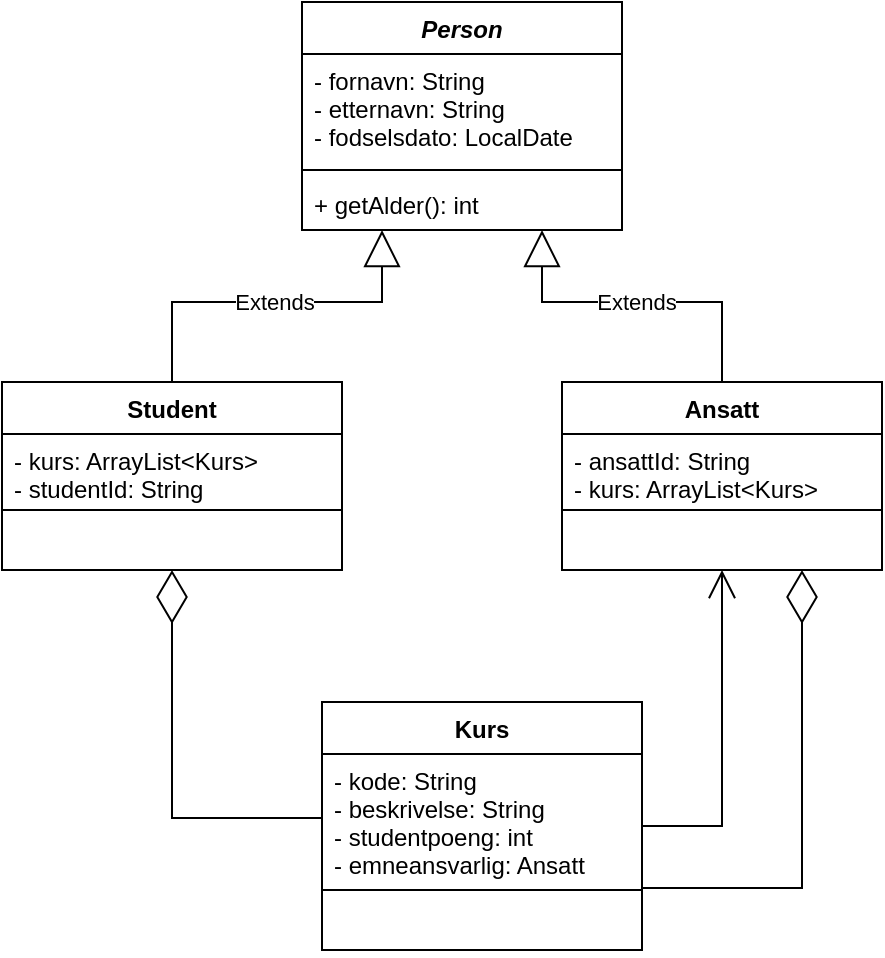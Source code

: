 <mxfile version="16.2.7"><diagram id="Ruq3FPcM4mFC53nopSqQ" name="Page-1"><mxGraphModel dx="464" dy="892" grid="1" gridSize="10" guides="1" tooltips="1" connect="1" arrows="1" fold="1" page="1" pageScale="1" pageWidth="827" pageHeight="1169" math="0" shadow="0"><root><mxCell id="0"/><mxCell id="1" parent="0"/><mxCell id="24wRJIwLVrZ90W2fMqRW-1" value="Student" style="swimlane;fontStyle=1;align=center;verticalAlign=top;childLayout=stackLayout;horizontal=1;startSize=26;horizontalStack=0;resizeParent=1;resizeParentMax=0;resizeLast=0;collapsible=1;marginBottom=0;" vertex="1" parent="1"><mxGeometry x="200" y="280" width="170" height="94" as="geometry"/></mxCell><mxCell id="24wRJIwLVrZ90W2fMqRW-2" value="- kurs: ArrayList&lt;Kurs&gt;&#xA;- studentId: String&#xA;&#xA;" style="text;strokeColor=none;fillColor=none;align=left;verticalAlign=top;spacingLeft=4;spacingRight=4;overflow=hidden;rotatable=0;points=[[0,0.5],[1,0.5]];portConstraint=eastwest;" vertex="1" parent="24wRJIwLVrZ90W2fMqRW-1"><mxGeometry y="26" width="170" height="34" as="geometry"/></mxCell><mxCell id="24wRJIwLVrZ90W2fMqRW-3" value="" style="line;strokeWidth=1;fillColor=none;align=left;verticalAlign=middle;spacingTop=-1;spacingLeft=3;spacingRight=3;rotatable=0;labelPosition=right;points=[];portConstraint=eastwest;" vertex="1" parent="24wRJIwLVrZ90W2fMqRW-1"><mxGeometry y="60" width="170" height="8" as="geometry"/></mxCell><mxCell id="24wRJIwLVrZ90W2fMqRW-4" value=" " style="text;strokeColor=none;fillColor=none;align=left;verticalAlign=top;spacingLeft=4;spacingRight=4;overflow=hidden;rotatable=0;points=[[0,0.5],[1,0.5]];portConstraint=eastwest;" vertex="1" parent="24wRJIwLVrZ90W2fMqRW-1"><mxGeometry y="68" width="170" height="26" as="geometry"/></mxCell><mxCell id="24wRJIwLVrZ90W2fMqRW-9" value="Kurs" style="swimlane;fontStyle=1;align=center;verticalAlign=top;childLayout=stackLayout;horizontal=1;startSize=26;horizontalStack=0;resizeParent=1;resizeParentMax=0;resizeLast=0;collapsible=1;marginBottom=0;" vertex="1" parent="1"><mxGeometry x="360" y="440" width="160" height="124" as="geometry"/></mxCell><mxCell id="24wRJIwLVrZ90W2fMqRW-10" value="- kode: String&#xA;- beskrivelse: String&#xA;- studentpoeng: int&#xA;- emneansvarlig: Ansatt&#xA;" style="text;strokeColor=none;fillColor=none;align=left;verticalAlign=top;spacingLeft=4;spacingRight=4;overflow=hidden;rotatable=0;points=[[0,0.5],[1,0.5]];portConstraint=eastwest;" vertex="1" parent="24wRJIwLVrZ90W2fMqRW-9"><mxGeometry y="26" width="160" height="64" as="geometry"/></mxCell><mxCell id="24wRJIwLVrZ90W2fMqRW-11" value="" style="line;strokeWidth=1;fillColor=none;align=left;verticalAlign=middle;spacingTop=-1;spacingLeft=3;spacingRight=3;rotatable=0;labelPosition=right;points=[];portConstraint=eastwest;" vertex="1" parent="24wRJIwLVrZ90W2fMqRW-9"><mxGeometry y="90" width="160" height="8" as="geometry"/></mxCell><mxCell id="24wRJIwLVrZ90W2fMqRW-12" value=" " style="text;strokeColor=none;fillColor=none;align=left;verticalAlign=top;spacingLeft=4;spacingRight=4;overflow=hidden;rotatable=0;points=[[0,0.5],[1,0.5]];portConstraint=eastwest;" vertex="1" parent="24wRJIwLVrZ90W2fMqRW-9"><mxGeometry y="98" width="160" height="26" as="geometry"/></mxCell><mxCell id="24wRJIwLVrZ90W2fMqRW-13" value="Ansatt" style="swimlane;fontStyle=1;align=center;verticalAlign=top;childLayout=stackLayout;horizontal=1;startSize=26;horizontalStack=0;resizeParent=1;resizeParentMax=0;resizeLast=0;collapsible=1;marginBottom=0;" vertex="1" parent="1"><mxGeometry x="480" y="280" width="160" height="94" as="geometry"/></mxCell><mxCell id="24wRJIwLVrZ90W2fMqRW-14" value="- ansattId: String&#xA;- kurs: ArrayList&lt;Kurs&gt;&#xA;" style="text;strokeColor=none;fillColor=none;align=left;verticalAlign=top;spacingLeft=4;spacingRight=4;overflow=hidden;rotatable=0;points=[[0,0.5],[1,0.5]];portConstraint=eastwest;" vertex="1" parent="24wRJIwLVrZ90W2fMqRW-13"><mxGeometry y="26" width="160" height="34" as="geometry"/></mxCell><mxCell id="24wRJIwLVrZ90W2fMqRW-15" value="" style="line;strokeWidth=1;fillColor=none;align=left;verticalAlign=middle;spacingTop=-1;spacingLeft=3;spacingRight=3;rotatable=0;labelPosition=right;points=[];portConstraint=eastwest;" vertex="1" parent="24wRJIwLVrZ90W2fMqRW-13"><mxGeometry y="60" width="160" height="8" as="geometry"/></mxCell><mxCell id="24wRJIwLVrZ90W2fMqRW-16" value=" " style="text;strokeColor=none;fillColor=none;align=left;verticalAlign=top;spacingLeft=4;spacingRight=4;overflow=hidden;rotatable=0;points=[[0,0.5],[1,0.5]];portConstraint=eastwest;" vertex="1" parent="24wRJIwLVrZ90W2fMqRW-13"><mxGeometry y="68" width="160" height="26" as="geometry"/></mxCell><mxCell id="24wRJIwLVrZ90W2fMqRW-24" value="Person" style="swimlane;fontStyle=3;align=center;verticalAlign=top;childLayout=stackLayout;horizontal=1;startSize=26;horizontalStack=0;resizeParent=1;resizeParentMax=0;resizeLast=0;collapsible=1;marginBottom=0;" vertex="1" parent="1"><mxGeometry x="350" y="90" width="160" height="114" as="geometry"/></mxCell><mxCell id="24wRJIwLVrZ90W2fMqRW-25" value="- fornavn: String&#xA;- etternavn: String&#xA;- fodselsdato: LocalDate&#xA;" style="text;strokeColor=none;fillColor=none;align=left;verticalAlign=top;spacingLeft=4;spacingRight=4;overflow=hidden;rotatable=0;points=[[0,0.5],[1,0.5]];portConstraint=eastwest;" vertex="1" parent="24wRJIwLVrZ90W2fMqRW-24"><mxGeometry y="26" width="160" height="54" as="geometry"/></mxCell><mxCell id="24wRJIwLVrZ90W2fMqRW-26" value="" style="line;strokeWidth=1;fillColor=none;align=left;verticalAlign=middle;spacingTop=-1;spacingLeft=3;spacingRight=3;rotatable=0;labelPosition=right;points=[];portConstraint=eastwest;" vertex="1" parent="24wRJIwLVrZ90W2fMqRW-24"><mxGeometry y="80" width="160" height="8" as="geometry"/></mxCell><mxCell id="24wRJIwLVrZ90W2fMqRW-27" value="+ getAlder(): int" style="text;strokeColor=none;fillColor=none;align=left;verticalAlign=top;spacingLeft=4;spacingRight=4;overflow=hidden;rotatable=0;points=[[0,0.5],[1,0.5]];portConstraint=eastwest;" vertex="1" parent="24wRJIwLVrZ90W2fMqRW-24"><mxGeometry y="88" width="160" height="26" as="geometry"/></mxCell><mxCell id="24wRJIwLVrZ90W2fMqRW-28" value="Extends" style="endArrow=block;endSize=16;endFill=0;html=1;rounded=0;exitX=0.5;exitY=0;exitDx=0;exitDy=0;entryX=0.25;entryY=1;entryDx=0;entryDy=0;" edge="1" parent="1" source="24wRJIwLVrZ90W2fMqRW-1" target="24wRJIwLVrZ90W2fMqRW-24"><mxGeometry width="160" relative="1" as="geometry"><mxPoint x="300" y="250" as="sourcePoint"/><mxPoint x="460" y="250" as="targetPoint"/><Array as="points"><mxPoint x="285" y="240"/><mxPoint x="390" y="240"/></Array></mxGeometry></mxCell><mxCell id="24wRJIwLVrZ90W2fMqRW-30" value="Extends" style="endArrow=block;endSize=16;endFill=0;html=1;rounded=0;entryX=0.75;entryY=1;entryDx=0;entryDy=0;exitX=0.5;exitY=0;exitDx=0;exitDy=0;" edge="1" parent="1" source="24wRJIwLVrZ90W2fMqRW-13" target="24wRJIwLVrZ90W2fMqRW-24"><mxGeometry width="160" relative="1" as="geometry"><mxPoint x="370" y="440" as="sourcePoint"/><mxPoint x="530" y="440" as="targetPoint"/><Array as="points"><mxPoint x="560" y="240"/><mxPoint x="470" y="240"/></Array></mxGeometry></mxCell><mxCell id="24wRJIwLVrZ90W2fMqRW-31" value="" style="endArrow=diamondThin;endFill=0;endSize=24;html=1;rounded=0;exitX=0;exitY=0.5;exitDx=0;exitDy=0;entryX=0.5;entryY=1;entryDx=0;entryDy=0;" edge="1" parent="1" source="24wRJIwLVrZ90W2fMqRW-10" target="24wRJIwLVrZ90W2fMqRW-1"><mxGeometry width="160" relative="1" as="geometry"><mxPoint x="350" y="440" as="sourcePoint"/><mxPoint x="300" y="410" as="targetPoint"/><Array as="points"><mxPoint x="285" y="498"/></Array></mxGeometry></mxCell><mxCell id="24wRJIwLVrZ90W2fMqRW-33" value="" style="endArrow=open;endFill=1;endSize=12;html=1;rounded=0;exitX=1;exitY=0.5;exitDx=0;exitDy=0;entryX=0.5;entryY=1;entryDx=0;entryDy=0;" edge="1" parent="1" source="24wRJIwLVrZ90W2fMqRW-9" target="24wRJIwLVrZ90W2fMqRW-13"><mxGeometry width="160" relative="1" as="geometry"><mxPoint x="350" y="440" as="sourcePoint"/><mxPoint x="580" y="410" as="targetPoint"/><Array as="points"><mxPoint x="560" y="502"/></Array></mxGeometry></mxCell><mxCell id="24wRJIwLVrZ90W2fMqRW-34" value="" style="endArrow=diamondThin;endFill=0;endSize=24;html=1;rounded=0;entryX=0.75;entryY=1;entryDx=0;entryDy=0;exitX=1;exitY=0.75;exitDx=0;exitDy=0;" edge="1" parent="1" source="24wRJIwLVrZ90W2fMqRW-9" target="24wRJIwLVrZ90W2fMqRW-13"><mxGeometry width="160" relative="1" as="geometry"><mxPoint x="565" y="520" as="sourcePoint"/><mxPoint x="600" y="630" as="targetPoint"/><Array as="points"><mxPoint x="600" y="533"/></Array></mxGeometry></mxCell></root></mxGraphModel></diagram></mxfile>